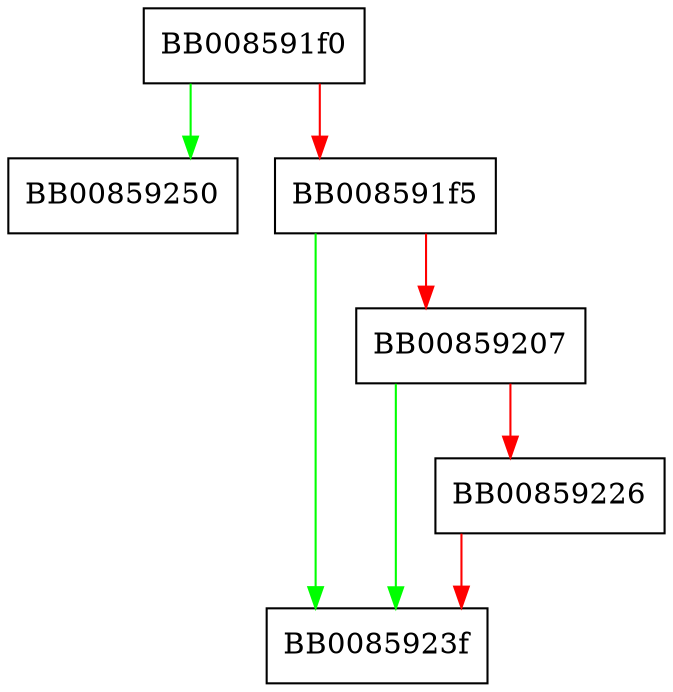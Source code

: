 digraph i2s_ASN1_IA5STRING {
  node [shape="box"];
  graph [splines=ortho];
  BB008591f0 -> BB00859250 [color="green"];
  BB008591f0 -> BB008591f5 [color="red"];
  BB008591f5 -> BB0085923f [color="green"];
  BB008591f5 -> BB00859207 [color="red"];
  BB00859207 -> BB0085923f [color="green"];
  BB00859207 -> BB00859226 [color="red"];
  BB00859226 -> BB0085923f [color="red"];
}